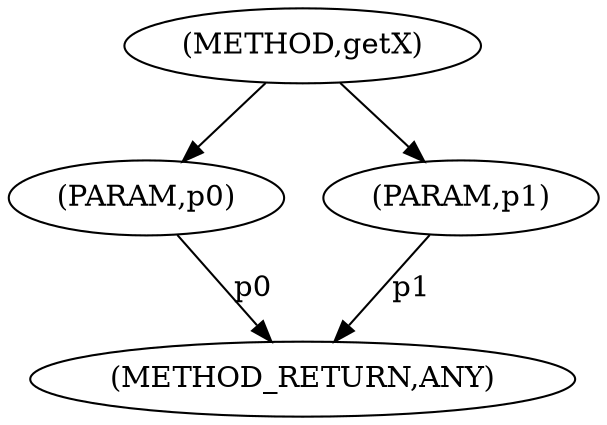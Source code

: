 digraph "getX" {  
"987" [label = <(METHOD,getX)> ]
"991" [label = <(METHOD_RETURN,ANY)> ]
"988" [label = <(PARAM,p0)> ]
"989" [label = <(PARAM,p1)> ]
  "988" -> "991"  [ label = "p0"] 
  "989" -> "991"  [ label = "p1"] 
  "987" -> "988" 
  "987" -> "989" 
}
